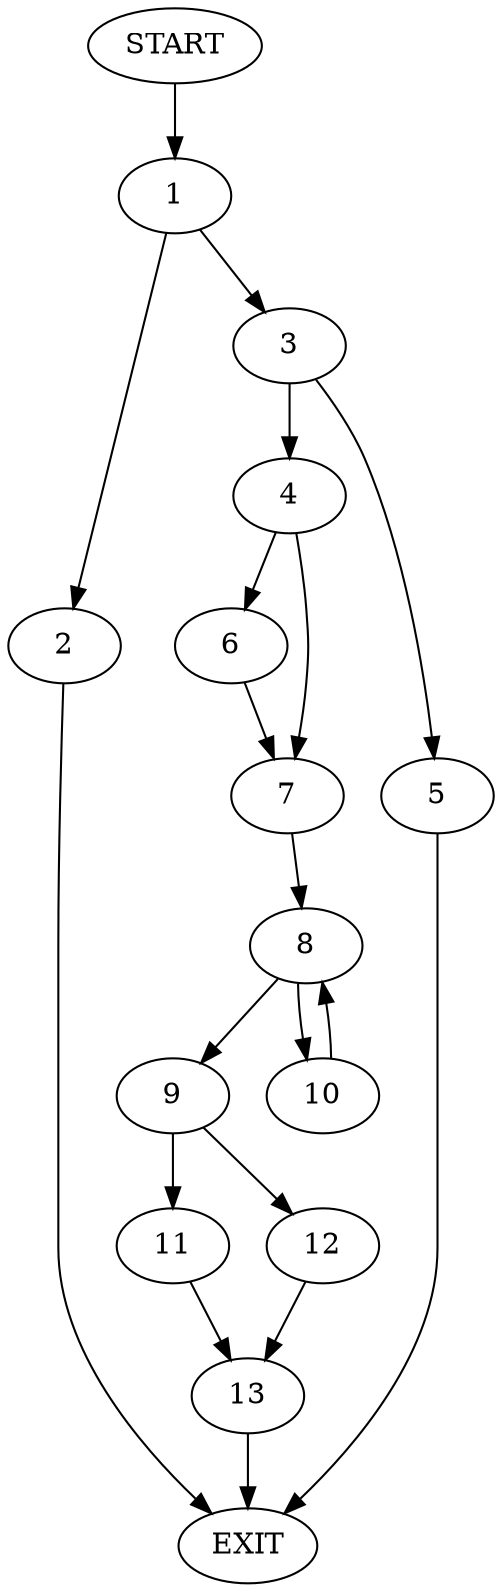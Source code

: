 digraph {
0 [label="START"]
14 [label="EXIT"]
0 -> 1
1 -> 2
1 -> 3
2 -> 14
3 -> 4
3 -> 5
4 -> 6
4 -> 7
5 -> 14
7 -> 8
6 -> 7
8 -> 9
8 -> 10
10 -> 8
9 -> 11
9 -> 12
11 -> 13
12 -> 13
13 -> 14
}
